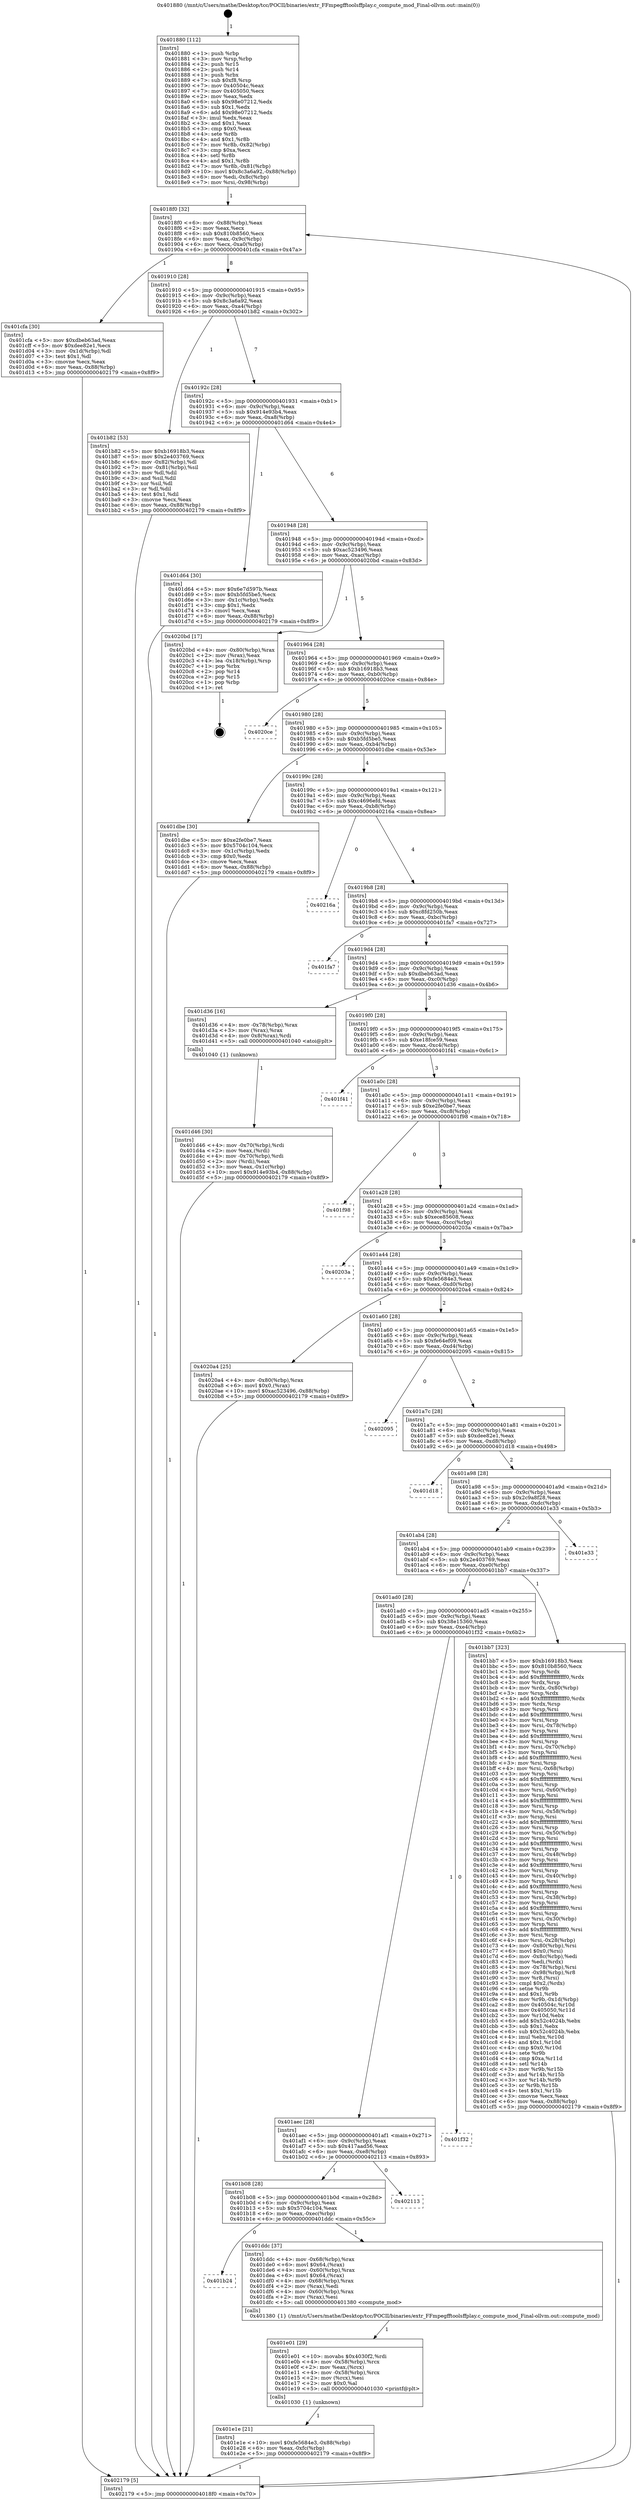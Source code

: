 digraph "0x401880" {
  label = "0x401880 (/mnt/c/Users/mathe/Desktop/tcc/POCII/binaries/extr_FFmpegfftoolsffplay.c_compute_mod_Final-ollvm.out::main(0))"
  labelloc = "t"
  node[shape=record]

  Entry [label="",width=0.3,height=0.3,shape=circle,fillcolor=black,style=filled]
  "0x4018f0" [label="{
     0x4018f0 [32]\l
     | [instrs]\l
     &nbsp;&nbsp;0x4018f0 \<+6\>: mov -0x88(%rbp),%eax\l
     &nbsp;&nbsp;0x4018f6 \<+2\>: mov %eax,%ecx\l
     &nbsp;&nbsp;0x4018f8 \<+6\>: sub $0x810b8560,%ecx\l
     &nbsp;&nbsp;0x4018fe \<+6\>: mov %eax,-0x9c(%rbp)\l
     &nbsp;&nbsp;0x401904 \<+6\>: mov %ecx,-0xa0(%rbp)\l
     &nbsp;&nbsp;0x40190a \<+6\>: je 0000000000401cfa \<main+0x47a\>\l
  }"]
  "0x401cfa" [label="{
     0x401cfa [30]\l
     | [instrs]\l
     &nbsp;&nbsp;0x401cfa \<+5\>: mov $0xdbeb63ad,%eax\l
     &nbsp;&nbsp;0x401cff \<+5\>: mov $0xdee82e1,%ecx\l
     &nbsp;&nbsp;0x401d04 \<+3\>: mov -0x1d(%rbp),%dl\l
     &nbsp;&nbsp;0x401d07 \<+3\>: test $0x1,%dl\l
     &nbsp;&nbsp;0x401d0a \<+3\>: cmovne %ecx,%eax\l
     &nbsp;&nbsp;0x401d0d \<+6\>: mov %eax,-0x88(%rbp)\l
     &nbsp;&nbsp;0x401d13 \<+5\>: jmp 0000000000402179 \<main+0x8f9\>\l
  }"]
  "0x401910" [label="{
     0x401910 [28]\l
     | [instrs]\l
     &nbsp;&nbsp;0x401910 \<+5\>: jmp 0000000000401915 \<main+0x95\>\l
     &nbsp;&nbsp;0x401915 \<+6\>: mov -0x9c(%rbp),%eax\l
     &nbsp;&nbsp;0x40191b \<+5\>: sub $0x8c3a6a92,%eax\l
     &nbsp;&nbsp;0x401920 \<+6\>: mov %eax,-0xa4(%rbp)\l
     &nbsp;&nbsp;0x401926 \<+6\>: je 0000000000401b82 \<main+0x302\>\l
  }"]
  Exit [label="",width=0.3,height=0.3,shape=circle,fillcolor=black,style=filled,peripheries=2]
  "0x401b82" [label="{
     0x401b82 [53]\l
     | [instrs]\l
     &nbsp;&nbsp;0x401b82 \<+5\>: mov $0xb16918b3,%eax\l
     &nbsp;&nbsp;0x401b87 \<+5\>: mov $0x2e403769,%ecx\l
     &nbsp;&nbsp;0x401b8c \<+6\>: mov -0x82(%rbp),%dl\l
     &nbsp;&nbsp;0x401b92 \<+7\>: mov -0x81(%rbp),%sil\l
     &nbsp;&nbsp;0x401b99 \<+3\>: mov %dl,%dil\l
     &nbsp;&nbsp;0x401b9c \<+3\>: and %sil,%dil\l
     &nbsp;&nbsp;0x401b9f \<+3\>: xor %sil,%dl\l
     &nbsp;&nbsp;0x401ba2 \<+3\>: or %dl,%dil\l
     &nbsp;&nbsp;0x401ba5 \<+4\>: test $0x1,%dil\l
     &nbsp;&nbsp;0x401ba9 \<+3\>: cmovne %ecx,%eax\l
     &nbsp;&nbsp;0x401bac \<+6\>: mov %eax,-0x88(%rbp)\l
     &nbsp;&nbsp;0x401bb2 \<+5\>: jmp 0000000000402179 \<main+0x8f9\>\l
  }"]
  "0x40192c" [label="{
     0x40192c [28]\l
     | [instrs]\l
     &nbsp;&nbsp;0x40192c \<+5\>: jmp 0000000000401931 \<main+0xb1\>\l
     &nbsp;&nbsp;0x401931 \<+6\>: mov -0x9c(%rbp),%eax\l
     &nbsp;&nbsp;0x401937 \<+5\>: sub $0x914e93b4,%eax\l
     &nbsp;&nbsp;0x40193c \<+6\>: mov %eax,-0xa8(%rbp)\l
     &nbsp;&nbsp;0x401942 \<+6\>: je 0000000000401d64 \<main+0x4e4\>\l
  }"]
  "0x402179" [label="{
     0x402179 [5]\l
     | [instrs]\l
     &nbsp;&nbsp;0x402179 \<+5\>: jmp 00000000004018f0 \<main+0x70\>\l
  }"]
  "0x401880" [label="{
     0x401880 [112]\l
     | [instrs]\l
     &nbsp;&nbsp;0x401880 \<+1\>: push %rbp\l
     &nbsp;&nbsp;0x401881 \<+3\>: mov %rsp,%rbp\l
     &nbsp;&nbsp;0x401884 \<+2\>: push %r15\l
     &nbsp;&nbsp;0x401886 \<+2\>: push %r14\l
     &nbsp;&nbsp;0x401888 \<+1\>: push %rbx\l
     &nbsp;&nbsp;0x401889 \<+7\>: sub $0xf8,%rsp\l
     &nbsp;&nbsp;0x401890 \<+7\>: mov 0x40504c,%eax\l
     &nbsp;&nbsp;0x401897 \<+7\>: mov 0x405050,%ecx\l
     &nbsp;&nbsp;0x40189e \<+2\>: mov %eax,%edx\l
     &nbsp;&nbsp;0x4018a0 \<+6\>: sub $0x98e07212,%edx\l
     &nbsp;&nbsp;0x4018a6 \<+3\>: sub $0x1,%edx\l
     &nbsp;&nbsp;0x4018a9 \<+6\>: add $0x98e07212,%edx\l
     &nbsp;&nbsp;0x4018af \<+3\>: imul %edx,%eax\l
     &nbsp;&nbsp;0x4018b2 \<+3\>: and $0x1,%eax\l
     &nbsp;&nbsp;0x4018b5 \<+3\>: cmp $0x0,%eax\l
     &nbsp;&nbsp;0x4018b8 \<+4\>: sete %r8b\l
     &nbsp;&nbsp;0x4018bc \<+4\>: and $0x1,%r8b\l
     &nbsp;&nbsp;0x4018c0 \<+7\>: mov %r8b,-0x82(%rbp)\l
     &nbsp;&nbsp;0x4018c7 \<+3\>: cmp $0xa,%ecx\l
     &nbsp;&nbsp;0x4018ca \<+4\>: setl %r8b\l
     &nbsp;&nbsp;0x4018ce \<+4\>: and $0x1,%r8b\l
     &nbsp;&nbsp;0x4018d2 \<+7\>: mov %r8b,-0x81(%rbp)\l
     &nbsp;&nbsp;0x4018d9 \<+10\>: movl $0x8c3a6a92,-0x88(%rbp)\l
     &nbsp;&nbsp;0x4018e3 \<+6\>: mov %edi,-0x8c(%rbp)\l
     &nbsp;&nbsp;0x4018e9 \<+7\>: mov %rsi,-0x98(%rbp)\l
  }"]
  "0x401e1e" [label="{
     0x401e1e [21]\l
     | [instrs]\l
     &nbsp;&nbsp;0x401e1e \<+10\>: movl $0xfe5684e3,-0x88(%rbp)\l
     &nbsp;&nbsp;0x401e28 \<+6\>: mov %eax,-0xfc(%rbp)\l
     &nbsp;&nbsp;0x401e2e \<+5\>: jmp 0000000000402179 \<main+0x8f9\>\l
  }"]
  "0x401d64" [label="{
     0x401d64 [30]\l
     | [instrs]\l
     &nbsp;&nbsp;0x401d64 \<+5\>: mov $0x6e7d597b,%eax\l
     &nbsp;&nbsp;0x401d69 \<+5\>: mov $0xb5fd5be5,%ecx\l
     &nbsp;&nbsp;0x401d6e \<+3\>: mov -0x1c(%rbp),%edx\l
     &nbsp;&nbsp;0x401d71 \<+3\>: cmp $0x1,%edx\l
     &nbsp;&nbsp;0x401d74 \<+3\>: cmovl %ecx,%eax\l
     &nbsp;&nbsp;0x401d77 \<+6\>: mov %eax,-0x88(%rbp)\l
     &nbsp;&nbsp;0x401d7d \<+5\>: jmp 0000000000402179 \<main+0x8f9\>\l
  }"]
  "0x401948" [label="{
     0x401948 [28]\l
     | [instrs]\l
     &nbsp;&nbsp;0x401948 \<+5\>: jmp 000000000040194d \<main+0xcd\>\l
     &nbsp;&nbsp;0x40194d \<+6\>: mov -0x9c(%rbp),%eax\l
     &nbsp;&nbsp;0x401953 \<+5\>: sub $0xac523496,%eax\l
     &nbsp;&nbsp;0x401958 \<+6\>: mov %eax,-0xac(%rbp)\l
     &nbsp;&nbsp;0x40195e \<+6\>: je 00000000004020bd \<main+0x83d\>\l
  }"]
  "0x401e01" [label="{
     0x401e01 [29]\l
     | [instrs]\l
     &nbsp;&nbsp;0x401e01 \<+10\>: movabs $0x4030f2,%rdi\l
     &nbsp;&nbsp;0x401e0b \<+4\>: mov -0x58(%rbp),%rcx\l
     &nbsp;&nbsp;0x401e0f \<+2\>: mov %eax,(%rcx)\l
     &nbsp;&nbsp;0x401e11 \<+4\>: mov -0x58(%rbp),%rcx\l
     &nbsp;&nbsp;0x401e15 \<+2\>: mov (%rcx),%esi\l
     &nbsp;&nbsp;0x401e17 \<+2\>: mov $0x0,%al\l
     &nbsp;&nbsp;0x401e19 \<+5\>: call 0000000000401030 \<printf@plt\>\l
     | [calls]\l
     &nbsp;&nbsp;0x401030 \{1\} (unknown)\l
  }"]
  "0x4020bd" [label="{
     0x4020bd [17]\l
     | [instrs]\l
     &nbsp;&nbsp;0x4020bd \<+4\>: mov -0x80(%rbp),%rax\l
     &nbsp;&nbsp;0x4020c1 \<+2\>: mov (%rax),%eax\l
     &nbsp;&nbsp;0x4020c3 \<+4\>: lea -0x18(%rbp),%rsp\l
     &nbsp;&nbsp;0x4020c7 \<+1\>: pop %rbx\l
     &nbsp;&nbsp;0x4020c8 \<+2\>: pop %r14\l
     &nbsp;&nbsp;0x4020ca \<+2\>: pop %r15\l
     &nbsp;&nbsp;0x4020cc \<+1\>: pop %rbp\l
     &nbsp;&nbsp;0x4020cd \<+1\>: ret\l
  }"]
  "0x401964" [label="{
     0x401964 [28]\l
     | [instrs]\l
     &nbsp;&nbsp;0x401964 \<+5\>: jmp 0000000000401969 \<main+0xe9\>\l
     &nbsp;&nbsp;0x401969 \<+6\>: mov -0x9c(%rbp),%eax\l
     &nbsp;&nbsp;0x40196f \<+5\>: sub $0xb16918b3,%eax\l
     &nbsp;&nbsp;0x401974 \<+6\>: mov %eax,-0xb0(%rbp)\l
     &nbsp;&nbsp;0x40197a \<+6\>: je 00000000004020ce \<main+0x84e\>\l
  }"]
  "0x401b24" [label="{
     0x401b24\l
  }", style=dashed]
  "0x4020ce" [label="{
     0x4020ce\l
  }", style=dashed]
  "0x401980" [label="{
     0x401980 [28]\l
     | [instrs]\l
     &nbsp;&nbsp;0x401980 \<+5\>: jmp 0000000000401985 \<main+0x105\>\l
     &nbsp;&nbsp;0x401985 \<+6\>: mov -0x9c(%rbp),%eax\l
     &nbsp;&nbsp;0x40198b \<+5\>: sub $0xb5fd5be5,%eax\l
     &nbsp;&nbsp;0x401990 \<+6\>: mov %eax,-0xb4(%rbp)\l
     &nbsp;&nbsp;0x401996 \<+6\>: je 0000000000401dbe \<main+0x53e\>\l
  }"]
  "0x401ddc" [label="{
     0x401ddc [37]\l
     | [instrs]\l
     &nbsp;&nbsp;0x401ddc \<+4\>: mov -0x68(%rbp),%rax\l
     &nbsp;&nbsp;0x401de0 \<+6\>: movl $0x64,(%rax)\l
     &nbsp;&nbsp;0x401de6 \<+4\>: mov -0x60(%rbp),%rax\l
     &nbsp;&nbsp;0x401dea \<+6\>: movl $0x64,(%rax)\l
     &nbsp;&nbsp;0x401df0 \<+4\>: mov -0x68(%rbp),%rax\l
     &nbsp;&nbsp;0x401df4 \<+2\>: mov (%rax),%edi\l
     &nbsp;&nbsp;0x401df6 \<+4\>: mov -0x60(%rbp),%rax\l
     &nbsp;&nbsp;0x401dfa \<+2\>: mov (%rax),%esi\l
     &nbsp;&nbsp;0x401dfc \<+5\>: call 0000000000401380 \<compute_mod\>\l
     | [calls]\l
     &nbsp;&nbsp;0x401380 \{1\} (/mnt/c/Users/mathe/Desktop/tcc/POCII/binaries/extr_FFmpegfftoolsffplay.c_compute_mod_Final-ollvm.out::compute_mod)\l
  }"]
  "0x401dbe" [label="{
     0x401dbe [30]\l
     | [instrs]\l
     &nbsp;&nbsp;0x401dbe \<+5\>: mov $0xe2fe0be7,%eax\l
     &nbsp;&nbsp;0x401dc3 \<+5\>: mov $0x5704c104,%ecx\l
     &nbsp;&nbsp;0x401dc8 \<+3\>: mov -0x1c(%rbp),%edx\l
     &nbsp;&nbsp;0x401dcb \<+3\>: cmp $0x0,%edx\l
     &nbsp;&nbsp;0x401dce \<+3\>: cmove %ecx,%eax\l
     &nbsp;&nbsp;0x401dd1 \<+6\>: mov %eax,-0x88(%rbp)\l
     &nbsp;&nbsp;0x401dd7 \<+5\>: jmp 0000000000402179 \<main+0x8f9\>\l
  }"]
  "0x40199c" [label="{
     0x40199c [28]\l
     | [instrs]\l
     &nbsp;&nbsp;0x40199c \<+5\>: jmp 00000000004019a1 \<main+0x121\>\l
     &nbsp;&nbsp;0x4019a1 \<+6\>: mov -0x9c(%rbp),%eax\l
     &nbsp;&nbsp;0x4019a7 \<+5\>: sub $0xc4696efd,%eax\l
     &nbsp;&nbsp;0x4019ac \<+6\>: mov %eax,-0xb8(%rbp)\l
     &nbsp;&nbsp;0x4019b2 \<+6\>: je 000000000040216a \<main+0x8ea\>\l
  }"]
  "0x401b08" [label="{
     0x401b08 [28]\l
     | [instrs]\l
     &nbsp;&nbsp;0x401b08 \<+5\>: jmp 0000000000401b0d \<main+0x28d\>\l
     &nbsp;&nbsp;0x401b0d \<+6\>: mov -0x9c(%rbp),%eax\l
     &nbsp;&nbsp;0x401b13 \<+5\>: sub $0x5704c104,%eax\l
     &nbsp;&nbsp;0x401b18 \<+6\>: mov %eax,-0xec(%rbp)\l
     &nbsp;&nbsp;0x401b1e \<+6\>: je 0000000000401ddc \<main+0x55c\>\l
  }"]
  "0x40216a" [label="{
     0x40216a\l
  }", style=dashed]
  "0x4019b8" [label="{
     0x4019b8 [28]\l
     | [instrs]\l
     &nbsp;&nbsp;0x4019b8 \<+5\>: jmp 00000000004019bd \<main+0x13d\>\l
     &nbsp;&nbsp;0x4019bd \<+6\>: mov -0x9c(%rbp),%eax\l
     &nbsp;&nbsp;0x4019c3 \<+5\>: sub $0xc8fd250b,%eax\l
     &nbsp;&nbsp;0x4019c8 \<+6\>: mov %eax,-0xbc(%rbp)\l
     &nbsp;&nbsp;0x4019ce \<+6\>: je 0000000000401fa7 \<main+0x727\>\l
  }"]
  "0x402113" [label="{
     0x402113\l
  }", style=dashed]
  "0x401fa7" [label="{
     0x401fa7\l
  }", style=dashed]
  "0x4019d4" [label="{
     0x4019d4 [28]\l
     | [instrs]\l
     &nbsp;&nbsp;0x4019d4 \<+5\>: jmp 00000000004019d9 \<main+0x159\>\l
     &nbsp;&nbsp;0x4019d9 \<+6\>: mov -0x9c(%rbp),%eax\l
     &nbsp;&nbsp;0x4019df \<+5\>: sub $0xdbeb63ad,%eax\l
     &nbsp;&nbsp;0x4019e4 \<+6\>: mov %eax,-0xc0(%rbp)\l
     &nbsp;&nbsp;0x4019ea \<+6\>: je 0000000000401d36 \<main+0x4b6\>\l
  }"]
  "0x401aec" [label="{
     0x401aec [28]\l
     | [instrs]\l
     &nbsp;&nbsp;0x401aec \<+5\>: jmp 0000000000401af1 \<main+0x271\>\l
     &nbsp;&nbsp;0x401af1 \<+6\>: mov -0x9c(%rbp),%eax\l
     &nbsp;&nbsp;0x401af7 \<+5\>: sub $0x417aad56,%eax\l
     &nbsp;&nbsp;0x401afc \<+6\>: mov %eax,-0xe8(%rbp)\l
     &nbsp;&nbsp;0x401b02 \<+6\>: je 0000000000402113 \<main+0x893\>\l
  }"]
  "0x401d36" [label="{
     0x401d36 [16]\l
     | [instrs]\l
     &nbsp;&nbsp;0x401d36 \<+4\>: mov -0x78(%rbp),%rax\l
     &nbsp;&nbsp;0x401d3a \<+3\>: mov (%rax),%rax\l
     &nbsp;&nbsp;0x401d3d \<+4\>: mov 0x8(%rax),%rdi\l
     &nbsp;&nbsp;0x401d41 \<+5\>: call 0000000000401040 \<atoi@plt\>\l
     | [calls]\l
     &nbsp;&nbsp;0x401040 \{1\} (unknown)\l
  }"]
  "0x4019f0" [label="{
     0x4019f0 [28]\l
     | [instrs]\l
     &nbsp;&nbsp;0x4019f0 \<+5\>: jmp 00000000004019f5 \<main+0x175\>\l
     &nbsp;&nbsp;0x4019f5 \<+6\>: mov -0x9c(%rbp),%eax\l
     &nbsp;&nbsp;0x4019fb \<+5\>: sub $0xe18fce59,%eax\l
     &nbsp;&nbsp;0x401a00 \<+6\>: mov %eax,-0xc4(%rbp)\l
     &nbsp;&nbsp;0x401a06 \<+6\>: je 0000000000401f41 \<main+0x6c1\>\l
  }"]
  "0x401f32" [label="{
     0x401f32\l
  }", style=dashed]
  "0x401f41" [label="{
     0x401f41\l
  }", style=dashed]
  "0x401a0c" [label="{
     0x401a0c [28]\l
     | [instrs]\l
     &nbsp;&nbsp;0x401a0c \<+5\>: jmp 0000000000401a11 \<main+0x191\>\l
     &nbsp;&nbsp;0x401a11 \<+6\>: mov -0x9c(%rbp),%eax\l
     &nbsp;&nbsp;0x401a17 \<+5\>: sub $0xe2fe0be7,%eax\l
     &nbsp;&nbsp;0x401a1c \<+6\>: mov %eax,-0xc8(%rbp)\l
     &nbsp;&nbsp;0x401a22 \<+6\>: je 0000000000401f98 \<main+0x718\>\l
  }"]
  "0x401d46" [label="{
     0x401d46 [30]\l
     | [instrs]\l
     &nbsp;&nbsp;0x401d46 \<+4\>: mov -0x70(%rbp),%rdi\l
     &nbsp;&nbsp;0x401d4a \<+2\>: mov %eax,(%rdi)\l
     &nbsp;&nbsp;0x401d4c \<+4\>: mov -0x70(%rbp),%rdi\l
     &nbsp;&nbsp;0x401d50 \<+2\>: mov (%rdi),%eax\l
     &nbsp;&nbsp;0x401d52 \<+3\>: mov %eax,-0x1c(%rbp)\l
     &nbsp;&nbsp;0x401d55 \<+10\>: movl $0x914e93b4,-0x88(%rbp)\l
     &nbsp;&nbsp;0x401d5f \<+5\>: jmp 0000000000402179 \<main+0x8f9\>\l
  }"]
  "0x401f98" [label="{
     0x401f98\l
  }", style=dashed]
  "0x401a28" [label="{
     0x401a28 [28]\l
     | [instrs]\l
     &nbsp;&nbsp;0x401a28 \<+5\>: jmp 0000000000401a2d \<main+0x1ad\>\l
     &nbsp;&nbsp;0x401a2d \<+6\>: mov -0x9c(%rbp),%eax\l
     &nbsp;&nbsp;0x401a33 \<+5\>: sub $0xece85608,%eax\l
     &nbsp;&nbsp;0x401a38 \<+6\>: mov %eax,-0xcc(%rbp)\l
     &nbsp;&nbsp;0x401a3e \<+6\>: je 000000000040203a \<main+0x7ba\>\l
  }"]
  "0x401ad0" [label="{
     0x401ad0 [28]\l
     | [instrs]\l
     &nbsp;&nbsp;0x401ad0 \<+5\>: jmp 0000000000401ad5 \<main+0x255\>\l
     &nbsp;&nbsp;0x401ad5 \<+6\>: mov -0x9c(%rbp),%eax\l
     &nbsp;&nbsp;0x401adb \<+5\>: sub $0x38e15360,%eax\l
     &nbsp;&nbsp;0x401ae0 \<+6\>: mov %eax,-0xe4(%rbp)\l
     &nbsp;&nbsp;0x401ae6 \<+6\>: je 0000000000401f32 \<main+0x6b2\>\l
  }"]
  "0x40203a" [label="{
     0x40203a\l
  }", style=dashed]
  "0x401a44" [label="{
     0x401a44 [28]\l
     | [instrs]\l
     &nbsp;&nbsp;0x401a44 \<+5\>: jmp 0000000000401a49 \<main+0x1c9\>\l
     &nbsp;&nbsp;0x401a49 \<+6\>: mov -0x9c(%rbp),%eax\l
     &nbsp;&nbsp;0x401a4f \<+5\>: sub $0xfe5684e3,%eax\l
     &nbsp;&nbsp;0x401a54 \<+6\>: mov %eax,-0xd0(%rbp)\l
     &nbsp;&nbsp;0x401a5a \<+6\>: je 00000000004020a4 \<main+0x824\>\l
  }"]
  "0x401bb7" [label="{
     0x401bb7 [323]\l
     | [instrs]\l
     &nbsp;&nbsp;0x401bb7 \<+5\>: mov $0xb16918b3,%eax\l
     &nbsp;&nbsp;0x401bbc \<+5\>: mov $0x810b8560,%ecx\l
     &nbsp;&nbsp;0x401bc1 \<+3\>: mov %rsp,%rdx\l
     &nbsp;&nbsp;0x401bc4 \<+4\>: add $0xfffffffffffffff0,%rdx\l
     &nbsp;&nbsp;0x401bc8 \<+3\>: mov %rdx,%rsp\l
     &nbsp;&nbsp;0x401bcb \<+4\>: mov %rdx,-0x80(%rbp)\l
     &nbsp;&nbsp;0x401bcf \<+3\>: mov %rsp,%rdx\l
     &nbsp;&nbsp;0x401bd2 \<+4\>: add $0xfffffffffffffff0,%rdx\l
     &nbsp;&nbsp;0x401bd6 \<+3\>: mov %rdx,%rsp\l
     &nbsp;&nbsp;0x401bd9 \<+3\>: mov %rsp,%rsi\l
     &nbsp;&nbsp;0x401bdc \<+4\>: add $0xfffffffffffffff0,%rsi\l
     &nbsp;&nbsp;0x401be0 \<+3\>: mov %rsi,%rsp\l
     &nbsp;&nbsp;0x401be3 \<+4\>: mov %rsi,-0x78(%rbp)\l
     &nbsp;&nbsp;0x401be7 \<+3\>: mov %rsp,%rsi\l
     &nbsp;&nbsp;0x401bea \<+4\>: add $0xfffffffffffffff0,%rsi\l
     &nbsp;&nbsp;0x401bee \<+3\>: mov %rsi,%rsp\l
     &nbsp;&nbsp;0x401bf1 \<+4\>: mov %rsi,-0x70(%rbp)\l
     &nbsp;&nbsp;0x401bf5 \<+3\>: mov %rsp,%rsi\l
     &nbsp;&nbsp;0x401bf8 \<+4\>: add $0xfffffffffffffff0,%rsi\l
     &nbsp;&nbsp;0x401bfc \<+3\>: mov %rsi,%rsp\l
     &nbsp;&nbsp;0x401bff \<+4\>: mov %rsi,-0x68(%rbp)\l
     &nbsp;&nbsp;0x401c03 \<+3\>: mov %rsp,%rsi\l
     &nbsp;&nbsp;0x401c06 \<+4\>: add $0xfffffffffffffff0,%rsi\l
     &nbsp;&nbsp;0x401c0a \<+3\>: mov %rsi,%rsp\l
     &nbsp;&nbsp;0x401c0d \<+4\>: mov %rsi,-0x60(%rbp)\l
     &nbsp;&nbsp;0x401c11 \<+3\>: mov %rsp,%rsi\l
     &nbsp;&nbsp;0x401c14 \<+4\>: add $0xfffffffffffffff0,%rsi\l
     &nbsp;&nbsp;0x401c18 \<+3\>: mov %rsi,%rsp\l
     &nbsp;&nbsp;0x401c1b \<+4\>: mov %rsi,-0x58(%rbp)\l
     &nbsp;&nbsp;0x401c1f \<+3\>: mov %rsp,%rsi\l
     &nbsp;&nbsp;0x401c22 \<+4\>: add $0xfffffffffffffff0,%rsi\l
     &nbsp;&nbsp;0x401c26 \<+3\>: mov %rsi,%rsp\l
     &nbsp;&nbsp;0x401c29 \<+4\>: mov %rsi,-0x50(%rbp)\l
     &nbsp;&nbsp;0x401c2d \<+3\>: mov %rsp,%rsi\l
     &nbsp;&nbsp;0x401c30 \<+4\>: add $0xfffffffffffffff0,%rsi\l
     &nbsp;&nbsp;0x401c34 \<+3\>: mov %rsi,%rsp\l
     &nbsp;&nbsp;0x401c37 \<+4\>: mov %rsi,-0x48(%rbp)\l
     &nbsp;&nbsp;0x401c3b \<+3\>: mov %rsp,%rsi\l
     &nbsp;&nbsp;0x401c3e \<+4\>: add $0xfffffffffffffff0,%rsi\l
     &nbsp;&nbsp;0x401c42 \<+3\>: mov %rsi,%rsp\l
     &nbsp;&nbsp;0x401c45 \<+4\>: mov %rsi,-0x40(%rbp)\l
     &nbsp;&nbsp;0x401c49 \<+3\>: mov %rsp,%rsi\l
     &nbsp;&nbsp;0x401c4c \<+4\>: add $0xfffffffffffffff0,%rsi\l
     &nbsp;&nbsp;0x401c50 \<+3\>: mov %rsi,%rsp\l
     &nbsp;&nbsp;0x401c53 \<+4\>: mov %rsi,-0x38(%rbp)\l
     &nbsp;&nbsp;0x401c57 \<+3\>: mov %rsp,%rsi\l
     &nbsp;&nbsp;0x401c5a \<+4\>: add $0xfffffffffffffff0,%rsi\l
     &nbsp;&nbsp;0x401c5e \<+3\>: mov %rsi,%rsp\l
     &nbsp;&nbsp;0x401c61 \<+4\>: mov %rsi,-0x30(%rbp)\l
     &nbsp;&nbsp;0x401c65 \<+3\>: mov %rsp,%rsi\l
     &nbsp;&nbsp;0x401c68 \<+4\>: add $0xfffffffffffffff0,%rsi\l
     &nbsp;&nbsp;0x401c6c \<+3\>: mov %rsi,%rsp\l
     &nbsp;&nbsp;0x401c6f \<+4\>: mov %rsi,-0x28(%rbp)\l
     &nbsp;&nbsp;0x401c73 \<+4\>: mov -0x80(%rbp),%rsi\l
     &nbsp;&nbsp;0x401c77 \<+6\>: movl $0x0,(%rsi)\l
     &nbsp;&nbsp;0x401c7d \<+6\>: mov -0x8c(%rbp),%edi\l
     &nbsp;&nbsp;0x401c83 \<+2\>: mov %edi,(%rdx)\l
     &nbsp;&nbsp;0x401c85 \<+4\>: mov -0x78(%rbp),%rsi\l
     &nbsp;&nbsp;0x401c89 \<+7\>: mov -0x98(%rbp),%r8\l
     &nbsp;&nbsp;0x401c90 \<+3\>: mov %r8,(%rsi)\l
     &nbsp;&nbsp;0x401c93 \<+3\>: cmpl $0x2,(%rdx)\l
     &nbsp;&nbsp;0x401c96 \<+4\>: setne %r9b\l
     &nbsp;&nbsp;0x401c9a \<+4\>: and $0x1,%r9b\l
     &nbsp;&nbsp;0x401c9e \<+4\>: mov %r9b,-0x1d(%rbp)\l
     &nbsp;&nbsp;0x401ca2 \<+8\>: mov 0x40504c,%r10d\l
     &nbsp;&nbsp;0x401caa \<+8\>: mov 0x405050,%r11d\l
     &nbsp;&nbsp;0x401cb2 \<+3\>: mov %r10d,%ebx\l
     &nbsp;&nbsp;0x401cb5 \<+6\>: add $0x52c4024b,%ebx\l
     &nbsp;&nbsp;0x401cbb \<+3\>: sub $0x1,%ebx\l
     &nbsp;&nbsp;0x401cbe \<+6\>: sub $0x52c4024b,%ebx\l
     &nbsp;&nbsp;0x401cc4 \<+4\>: imul %ebx,%r10d\l
     &nbsp;&nbsp;0x401cc8 \<+4\>: and $0x1,%r10d\l
     &nbsp;&nbsp;0x401ccc \<+4\>: cmp $0x0,%r10d\l
     &nbsp;&nbsp;0x401cd0 \<+4\>: sete %r9b\l
     &nbsp;&nbsp;0x401cd4 \<+4\>: cmp $0xa,%r11d\l
     &nbsp;&nbsp;0x401cd8 \<+4\>: setl %r14b\l
     &nbsp;&nbsp;0x401cdc \<+3\>: mov %r9b,%r15b\l
     &nbsp;&nbsp;0x401cdf \<+3\>: and %r14b,%r15b\l
     &nbsp;&nbsp;0x401ce2 \<+3\>: xor %r14b,%r9b\l
     &nbsp;&nbsp;0x401ce5 \<+3\>: or %r9b,%r15b\l
     &nbsp;&nbsp;0x401ce8 \<+4\>: test $0x1,%r15b\l
     &nbsp;&nbsp;0x401cec \<+3\>: cmovne %ecx,%eax\l
     &nbsp;&nbsp;0x401cef \<+6\>: mov %eax,-0x88(%rbp)\l
     &nbsp;&nbsp;0x401cf5 \<+5\>: jmp 0000000000402179 \<main+0x8f9\>\l
  }"]
  "0x4020a4" [label="{
     0x4020a4 [25]\l
     | [instrs]\l
     &nbsp;&nbsp;0x4020a4 \<+4\>: mov -0x80(%rbp),%rax\l
     &nbsp;&nbsp;0x4020a8 \<+6\>: movl $0x0,(%rax)\l
     &nbsp;&nbsp;0x4020ae \<+10\>: movl $0xac523496,-0x88(%rbp)\l
     &nbsp;&nbsp;0x4020b8 \<+5\>: jmp 0000000000402179 \<main+0x8f9\>\l
  }"]
  "0x401a60" [label="{
     0x401a60 [28]\l
     | [instrs]\l
     &nbsp;&nbsp;0x401a60 \<+5\>: jmp 0000000000401a65 \<main+0x1e5\>\l
     &nbsp;&nbsp;0x401a65 \<+6\>: mov -0x9c(%rbp),%eax\l
     &nbsp;&nbsp;0x401a6b \<+5\>: sub $0xfe64ef09,%eax\l
     &nbsp;&nbsp;0x401a70 \<+6\>: mov %eax,-0xd4(%rbp)\l
     &nbsp;&nbsp;0x401a76 \<+6\>: je 0000000000402095 \<main+0x815\>\l
  }"]
  "0x401ab4" [label="{
     0x401ab4 [28]\l
     | [instrs]\l
     &nbsp;&nbsp;0x401ab4 \<+5\>: jmp 0000000000401ab9 \<main+0x239\>\l
     &nbsp;&nbsp;0x401ab9 \<+6\>: mov -0x9c(%rbp),%eax\l
     &nbsp;&nbsp;0x401abf \<+5\>: sub $0x2e403769,%eax\l
     &nbsp;&nbsp;0x401ac4 \<+6\>: mov %eax,-0xe0(%rbp)\l
     &nbsp;&nbsp;0x401aca \<+6\>: je 0000000000401bb7 \<main+0x337\>\l
  }"]
  "0x402095" [label="{
     0x402095\l
  }", style=dashed]
  "0x401a7c" [label="{
     0x401a7c [28]\l
     | [instrs]\l
     &nbsp;&nbsp;0x401a7c \<+5\>: jmp 0000000000401a81 \<main+0x201\>\l
     &nbsp;&nbsp;0x401a81 \<+6\>: mov -0x9c(%rbp),%eax\l
     &nbsp;&nbsp;0x401a87 \<+5\>: sub $0xdee82e1,%eax\l
     &nbsp;&nbsp;0x401a8c \<+6\>: mov %eax,-0xd8(%rbp)\l
     &nbsp;&nbsp;0x401a92 \<+6\>: je 0000000000401d18 \<main+0x498\>\l
  }"]
  "0x401e33" [label="{
     0x401e33\l
  }", style=dashed]
  "0x401d18" [label="{
     0x401d18\l
  }", style=dashed]
  "0x401a98" [label="{
     0x401a98 [28]\l
     | [instrs]\l
     &nbsp;&nbsp;0x401a98 \<+5\>: jmp 0000000000401a9d \<main+0x21d\>\l
     &nbsp;&nbsp;0x401a9d \<+6\>: mov -0x9c(%rbp),%eax\l
     &nbsp;&nbsp;0x401aa3 \<+5\>: sub $0x2c9a8f28,%eax\l
     &nbsp;&nbsp;0x401aa8 \<+6\>: mov %eax,-0xdc(%rbp)\l
     &nbsp;&nbsp;0x401aae \<+6\>: je 0000000000401e33 \<main+0x5b3\>\l
  }"]
  Entry -> "0x401880" [label=" 1"]
  "0x4018f0" -> "0x401cfa" [label=" 1"]
  "0x4018f0" -> "0x401910" [label=" 8"]
  "0x4020bd" -> Exit [label=" 1"]
  "0x401910" -> "0x401b82" [label=" 1"]
  "0x401910" -> "0x40192c" [label=" 7"]
  "0x401b82" -> "0x402179" [label=" 1"]
  "0x401880" -> "0x4018f0" [label=" 1"]
  "0x402179" -> "0x4018f0" [label=" 8"]
  "0x4020a4" -> "0x402179" [label=" 1"]
  "0x40192c" -> "0x401d64" [label=" 1"]
  "0x40192c" -> "0x401948" [label=" 6"]
  "0x401e1e" -> "0x402179" [label=" 1"]
  "0x401948" -> "0x4020bd" [label=" 1"]
  "0x401948" -> "0x401964" [label=" 5"]
  "0x401e01" -> "0x401e1e" [label=" 1"]
  "0x401964" -> "0x4020ce" [label=" 0"]
  "0x401964" -> "0x401980" [label=" 5"]
  "0x401ddc" -> "0x401e01" [label=" 1"]
  "0x401980" -> "0x401dbe" [label=" 1"]
  "0x401980" -> "0x40199c" [label=" 4"]
  "0x401b08" -> "0x401b24" [label=" 0"]
  "0x40199c" -> "0x40216a" [label=" 0"]
  "0x40199c" -> "0x4019b8" [label=" 4"]
  "0x401b08" -> "0x401ddc" [label=" 1"]
  "0x4019b8" -> "0x401fa7" [label=" 0"]
  "0x4019b8" -> "0x4019d4" [label=" 4"]
  "0x401aec" -> "0x401b08" [label=" 1"]
  "0x4019d4" -> "0x401d36" [label=" 1"]
  "0x4019d4" -> "0x4019f0" [label=" 3"]
  "0x401aec" -> "0x402113" [label=" 0"]
  "0x4019f0" -> "0x401f41" [label=" 0"]
  "0x4019f0" -> "0x401a0c" [label=" 3"]
  "0x401ad0" -> "0x401aec" [label=" 1"]
  "0x401a0c" -> "0x401f98" [label=" 0"]
  "0x401a0c" -> "0x401a28" [label=" 3"]
  "0x401ad0" -> "0x401f32" [label=" 0"]
  "0x401a28" -> "0x40203a" [label=" 0"]
  "0x401a28" -> "0x401a44" [label=" 3"]
  "0x401d64" -> "0x402179" [label=" 1"]
  "0x401a44" -> "0x4020a4" [label=" 1"]
  "0x401a44" -> "0x401a60" [label=" 2"]
  "0x401d46" -> "0x402179" [label=" 1"]
  "0x401a60" -> "0x402095" [label=" 0"]
  "0x401a60" -> "0x401a7c" [label=" 2"]
  "0x401cfa" -> "0x402179" [label=" 1"]
  "0x401a7c" -> "0x401d18" [label=" 0"]
  "0x401a7c" -> "0x401a98" [label=" 2"]
  "0x401bb7" -> "0x402179" [label=" 1"]
  "0x401a98" -> "0x401e33" [label=" 0"]
  "0x401a98" -> "0x401ab4" [label=" 2"]
  "0x401d36" -> "0x401d46" [label=" 1"]
  "0x401ab4" -> "0x401bb7" [label=" 1"]
  "0x401ab4" -> "0x401ad0" [label=" 1"]
  "0x401dbe" -> "0x402179" [label=" 1"]
}
